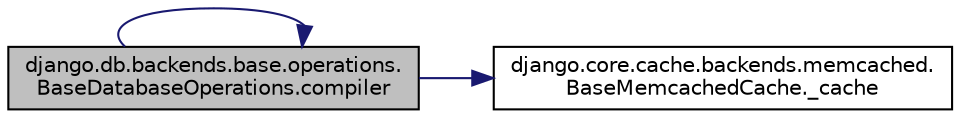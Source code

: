digraph "django.db.backends.base.operations.BaseDatabaseOperations.compiler"
{
 // LATEX_PDF_SIZE
  edge [fontname="Helvetica",fontsize="10",labelfontname="Helvetica",labelfontsize="10"];
  node [fontname="Helvetica",fontsize="10",shape=record];
  rankdir="LR";
  Node1 [label="django.db.backends.base.operations.\lBaseDatabaseOperations.compiler",height=0.2,width=0.4,color="black", fillcolor="grey75", style="filled", fontcolor="black",tooltip=" "];
  Node1 -> Node2 [color="midnightblue",fontsize="10",style="solid",fontname="Helvetica"];
  Node2 [label="django.core.cache.backends.memcached.\lBaseMemcachedCache._cache",height=0.2,width=0.4,color="black", fillcolor="white", style="filled",URL="$d3/d36/classdjango_1_1core_1_1cache_1_1backends_1_1memcached_1_1_base_memcached_cache.html#aec7954560fd40d7e33a11eea0e2ccde8",tooltip=" "];
  Node1 -> Node1 [color="midnightblue",fontsize="10",style="solid",fontname="Helvetica"];
}
